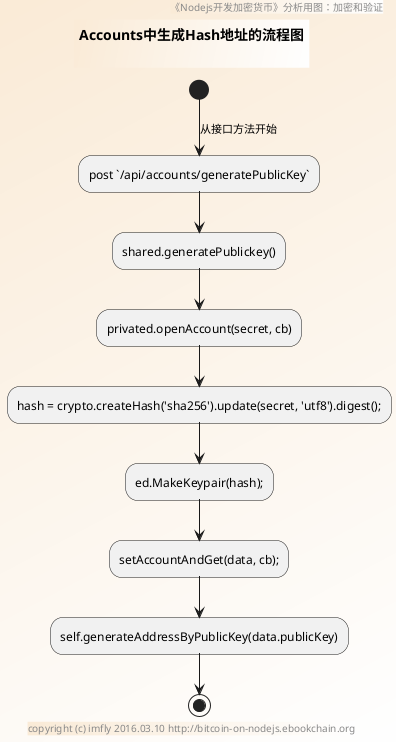 @startuml ../../../styles/images/modules/crypto/activity.png
  skinparam BorderColor #blue\9932CC
  skinparam backgroundcolor AntiqueWhite/white

  title
  Accounts中生成Hash地址的流程图

  end title

  footer copyright (c) imfly 2016.03.10 http://bitcoin-on-nodejs.ebookchain.org
  header 《Nodejs开发加密货币》分析用图：加密和验证

  (*) --> [从接口方法开始] "post `/api/accounts/generatePublicKey`"
  --> shared.generatePublickey()
  --> privated.openAccount(secret, cb)
  --> hash = crypto.createHash('sha256').update(secret, 'utf8').digest();
  --> ed.MakeKeypair(hash);
  --> setAccountAndGet(data, cb);
  --> self.generateAddressByPublicKey(data.publicKey)
  --> (*)
@enduml
